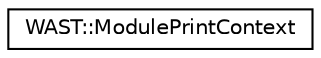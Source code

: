 digraph "Graphical Class Hierarchy"
{
  edge [fontname="Helvetica",fontsize="10",labelfontname="Helvetica",labelfontsize="10"];
  node [fontname="Helvetica",fontsize="10",shape=record];
  rankdir="LR";
  Node0 [label="WAST::ModulePrintContext",height=0.2,width=0.4,color="black", fillcolor="white", style="filled",URL="$struct_w_a_s_t_1_1_module_print_context.html"];
}
